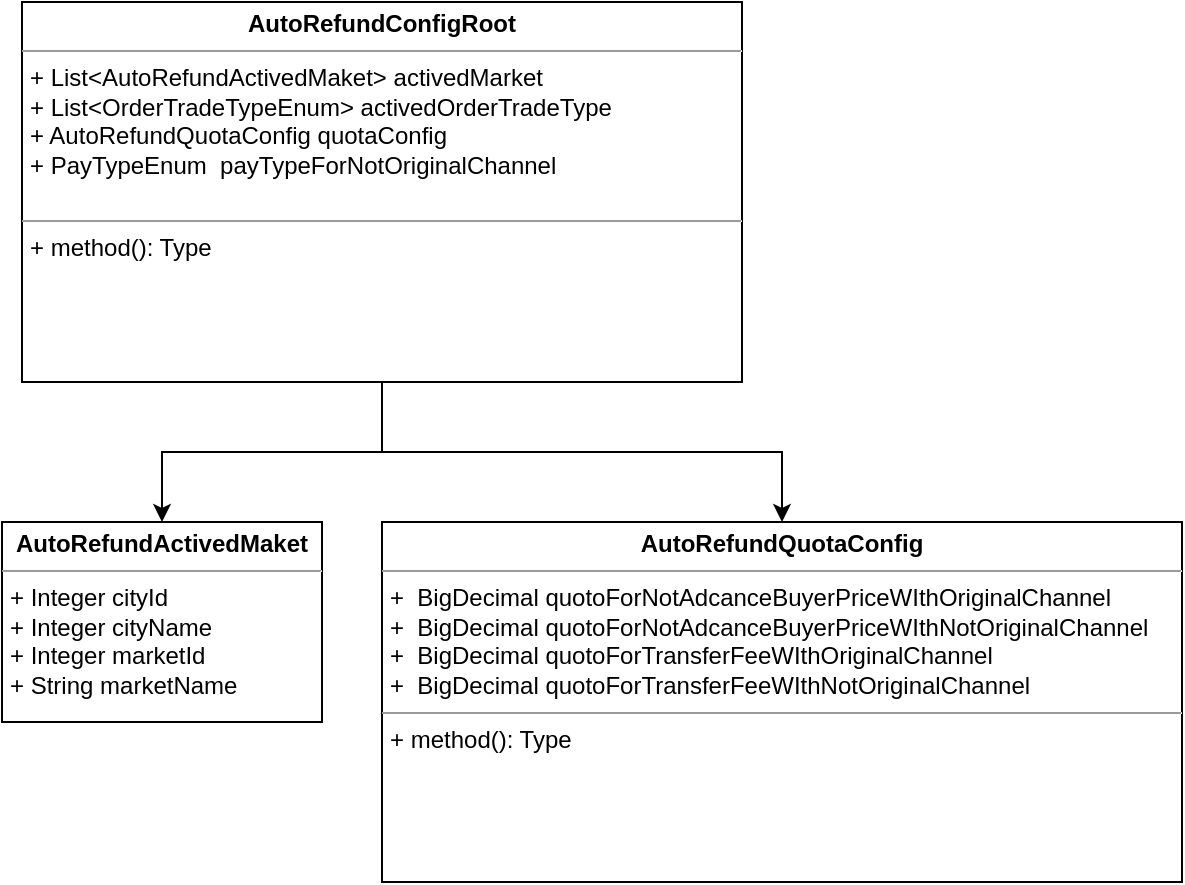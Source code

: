 <mxfile version="20.5.3" type="github">
  <diagram id="qy9veqjb8GB_VXkgHyOK" name="Page-1">
    <mxGraphModel dx="1426" dy="792" grid="1" gridSize="10" guides="1" tooltips="1" connect="1" arrows="1" fold="1" page="1" pageScale="1" pageWidth="850" pageHeight="1100" math="0" shadow="0">
      <root>
        <mxCell id="0" />
        <mxCell id="1" parent="0" />
        <mxCell id="RqYCuLC_9yvQaExi0IYZ-6" style="edgeStyle=orthogonalEdgeStyle;rounded=0;orthogonalLoop=1;jettySize=auto;html=1;" edge="1" parent="1" source="RqYCuLC_9yvQaExi0IYZ-1" target="RqYCuLC_9yvQaExi0IYZ-2">
          <mxGeometry relative="1" as="geometry" />
        </mxCell>
        <mxCell id="RqYCuLC_9yvQaExi0IYZ-7" style="edgeStyle=orthogonalEdgeStyle;rounded=0;orthogonalLoop=1;jettySize=auto;html=1;" edge="1" parent="1" source="RqYCuLC_9yvQaExi0IYZ-1" target="RqYCuLC_9yvQaExi0IYZ-3">
          <mxGeometry relative="1" as="geometry" />
        </mxCell>
        <mxCell id="RqYCuLC_9yvQaExi0IYZ-1" value="&lt;p style=&quot;margin:0px;margin-top:4px;text-align:center;&quot;&gt;&lt;b&gt;AutoRefundConfigRoot&lt;/b&gt;&lt;br&gt;&lt;/p&gt;&lt;hr size=&quot;1&quot;&gt;&lt;p style=&quot;margin:0px;margin-left:4px;&quot;&gt;+ List&amp;lt;AutoRefundActivedMaket&amp;gt; activedMarket&lt;br&gt;+ List&amp;lt;OrderTradeTypeEnum&amp;gt; activedOrderTradeType&lt;br&gt;+ AutoRefundQuotaConfig quotaConfig&lt;br&gt;+ PayTypeEnum&amp;nbsp; payTypeForNotOriginalChannel&lt;br&gt;&lt;/p&gt;&lt;p style=&quot;margin:0px;margin-left:4px;&quot;&gt;&lt;b&gt;&lt;br&gt;&lt;/b&gt;&lt;/p&gt;&lt;hr size=&quot;1&quot;&gt;&lt;p style=&quot;margin:0px;margin-left:4px;&quot;&gt;+ method(): Type&lt;/p&gt;" style="verticalAlign=top;align=left;overflow=fill;fontSize=12;fontFamily=Helvetica;html=1;" vertex="1" parent="1">
          <mxGeometry x="60" y="50" width="360" height="190" as="geometry" />
        </mxCell>
        <mxCell id="RqYCuLC_9yvQaExi0IYZ-2" value="&lt;p style=&quot;margin:0px;margin-top:4px;text-align:center;&quot;&gt;&lt;b&gt;AutoRefundActivedMaket&lt;/b&gt;&lt;br&gt;&lt;/p&gt;&lt;hr size=&quot;1&quot;&gt;&lt;p style=&quot;margin:0px;margin-left:4px;&quot;&gt;+ Integer cityId&lt;/p&gt;&lt;p style=&quot;margin:0px;margin-left:4px;&quot;&gt;+ Integer cityName&lt;/p&gt;&lt;p style=&quot;margin:0px;margin-left:4px;&quot;&gt;+ Integer marketId&lt;/p&gt;&lt;p style=&quot;margin:0px;margin-left:4px;&quot;&gt;+ String marketName&lt;/p&gt;&lt;p style=&quot;margin:0px;margin-left:4px;&quot;&gt;&lt;br&gt;&lt;/p&gt;&lt;hr size=&quot;1&quot;&gt;&lt;p style=&quot;margin:0px;margin-left:4px;&quot;&gt;+ method(): Type&lt;/p&gt;" style="verticalAlign=top;align=left;overflow=fill;fontSize=12;fontFamily=Helvetica;html=1;" vertex="1" parent="1">
          <mxGeometry x="50" y="310" width="160" height="100" as="geometry" />
        </mxCell>
        <mxCell id="RqYCuLC_9yvQaExi0IYZ-3" value="&lt;p style=&quot;margin:0px;margin-top:4px;text-align:center;&quot;&gt;&lt;b&gt;AutoRefundQuotaConfig&lt;/b&gt;&lt;/p&gt;&lt;hr size=&quot;1&quot;&gt;&lt;p style=&quot;margin:0px;margin-left:4px;&quot;&gt;+&amp;nbsp; BigDecimal quotoForNotAdcanceBuyerPriceWIthOriginalChannel&lt;/p&gt;&lt;p style=&quot;margin:0px;margin-left:4px;&quot;&gt;+&amp;nbsp; BigDecimal quotoForNotAdcanceBuyerPriceWIthNotOriginalChannel&lt;/p&gt;&lt;p style=&quot;margin:0px;margin-left:4px;&quot;&gt;+&amp;nbsp; BigDecimal quotoForTransferFeeWIthOriginalChannel&lt;/p&gt;&lt;p style=&quot;margin:0px;margin-left:4px;&quot;&gt;+&amp;nbsp; BigDecimal quotoForTransferFeeWIthNotOriginalChannel&lt;/p&gt;&lt;p style=&quot;margin:0px;margin-left:4px;&quot;&gt;&lt;/p&gt;&lt;hr size=&quot;1&quot;&gt;&lt;p style=&quot;margin:0px;margin-left:4px;&quot;&gt;+ method(): Type&lt;/p&gt;" style="verticalAlign=top;align=left;overflow=fill;fontSize=12;fontFamily=Helvetica;html=1;" vertex="1" parent="1">
          <mxGeometry x="240" y="310" width="400" height="180" as="geometry" />
        </mxCell>
      </root>
    </mxGraphModel>
  </diagram>
</mxfile>
